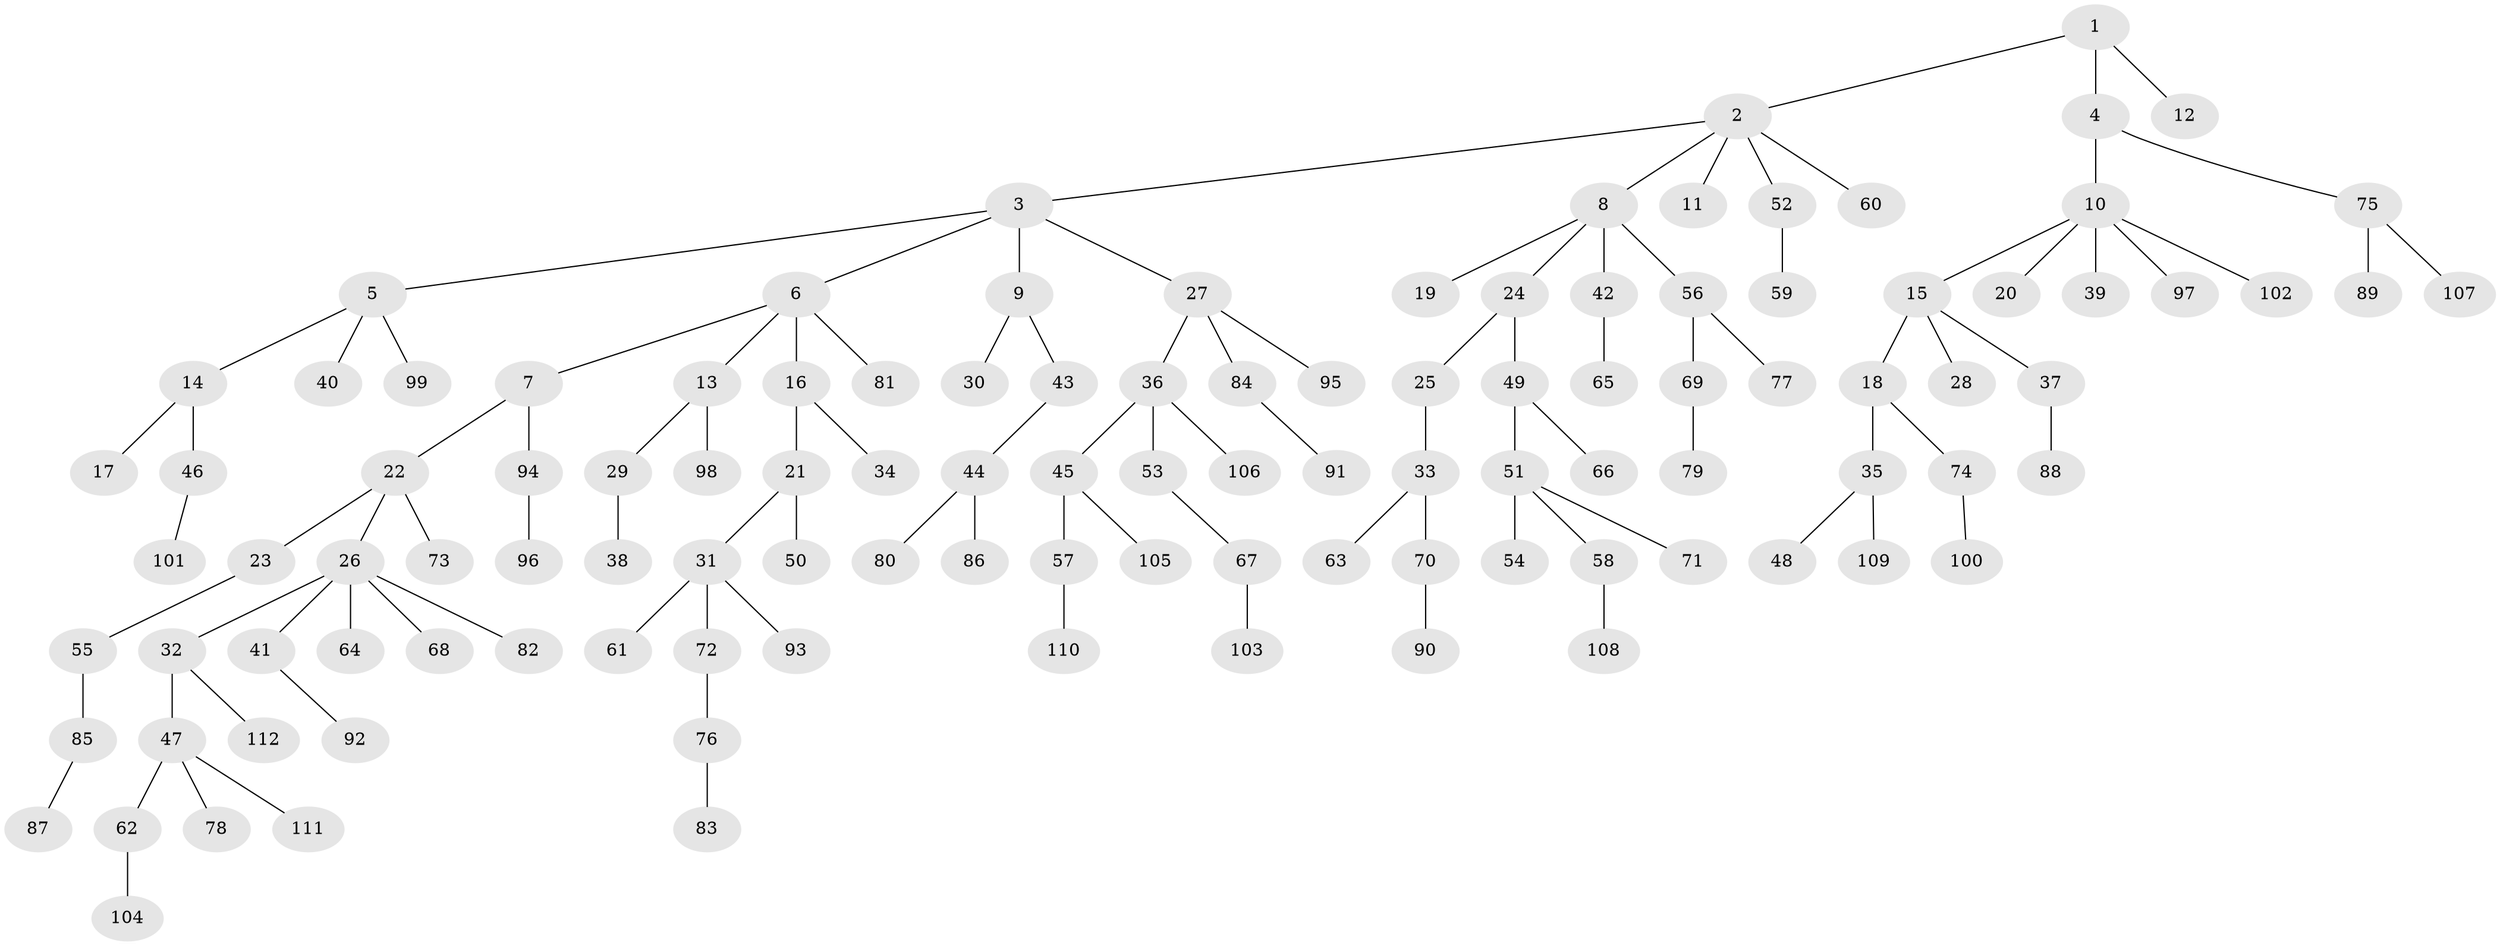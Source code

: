 // Generated by graph-tools (version 1.1) at 2025/15/03/09/25 04:15:40]
// undirected, 112 vertices, 111 edges
graph export_dot {
graph [start="1"]
  node [color=gray90,style=filled];
  1;
  2;
  3;
  4;
  5;
  6;
  7;
  8;
  9;
  10;
  11;
  12;
  13;
  14;
  15;
  16;
  17;
  18;
  19;
  20;
  21;
  22;
  23;
  24;
  25;
  26;
  27;
  28;
  29;
  30;
  31;
  32;
  33;
  34;
  35;
  36;
  37;
  38;
  39;
  40;
  41;
  42;
  43;
  44;
  45;
  46;
  47;
  48;
  49;
  50;
  51;
  52;
  53;
  54;
  55;
  56;
  57;
  58;
  59;
  60;
  61;
  62;
  63;
  64;
  65;
  66;
  67;
  68;
  69;
  70;
  71;
  72;
  73;
  74;
  75;
  76;
  77;
  78;
  79;
  80;
  81;
  82;
  83;
  84;
  85;
  86;
  87;
  88;
  89;
  90;
  91;
  92;
  93;
  94;
  95;
  96;
  97;
  98;
  99;
  100;
  101;
  102;
  103;
  104;
  105;
  106;
  107;
  108;
  109;
  110;
  111;
  112;
  1 -- 2;
  1 -- 4;
  1 -- 12;
  2 -- 3;
  2 -- 8;
  2 -- 11;
  2 -- 52;
  2 -- 60;
  3 -- 5;
  3 -- 6;
  3 -- 9;
  3 -- 27;
  4 -- 10;
  4 -- 75;
  5 -- 14;
  5 -- 40;
  5 -- 99;
  6 -- 7;
  6 -- 13;
  6 -- 16;
  6 -- 81;
  7 -- 22;
  7 -- 94;
  8 -- 19;
  8 -- 24;
  8 -- 42;
  8 -- 56;
  9 -- 30;
  9 -- 43;
  10 -- 15;
  10 -- 20;
  10 -- 39;
  10 -- 97;
  10 -- 102;
  13 -- 29;
  13 -- 98;
  14 -- 17;
  14 -- 46;
  15 -- 18;
  15 -- 28;
  15 -- 37;
  16 -- 21;
  16 -- 34;
  18 -- 35;
  18 -- 74;
  21 -- 31;
  21 -- 50;
  22 -- 23;
  22 -- 26;
  22 -- 73;
  23 -- 55;
  24 -- 25;
  24 -- 49;
  25 -- 33;
  26 -- 32;
  26 -- 41;
  26 -- 64;
  26 -- 68;
  26 -- 82;
  27 -- 36;
  27 -- 84;
  27 -- 95;
  29 -- 38;
  31 -- 61;
  31 -- 72;
  31 -- 93;
  32 -- 47;
  32 -- 112;
  33 -- 63;
  33 -- 70;
  35 -- 48;
  35 -- 109;
  36 -- 45;
  36 -- 53;
  36 -- 106;
  37 -- 88;
  41 -- 92;
  42 -- 65;
  43 -- 44;
  44 -- 80;
  44 -- 86;
  45 -- 57;
  45 -- 105;
  46 -- 101;
  47 -- 62;
  47 -- 78;
  47 -- 111;
  49 -- 51;
  49 -- 66;
  51 -- 54;
  51 -- 58;
  51 -- 71;
  52 -- 59;
  53 -- 67;
  55 -- 85;
  56 -- 69;
  56 -- 77;
  57 -- 110;
  58 -- 108;
  62 -- 104;
  67 -- 103;
  69 -- 79;
  70 -- 90;
  72 -- 76;
  74 -- 100;
  75 -- 89;
  75 -- 107;
  76 -- 83;
  84 -- 91;
  85 -- 87;
  94 -- 96;
}
